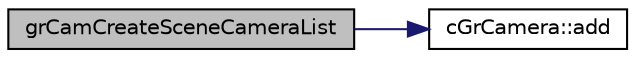 digraph "grCamCreateSceneCameraList"
{
  edge [fontname="Helvetica",fontsize="10",labelfontname="Helvetica",labelfontsize="10"];
  node [fontname="Helvetica",fontsize="10",shape=record];
  rankdir="LR";
  Node1 [label="grCamCreateSceneCameraList",height=0.2,width=0.4,color="black", fillcolor="grey75", style="filled", fontcolor="black"];
  Node1 -> Node2 [color="midnightblue",fontsize="10",style="solid",fontname="Helvetica"];
  Node2 [label="cGrCamera::add",height=0.2,width=0.4,color="black", fillcolor="white", style="filled",URL="$classc_gr_camera.html#a5e7a9f397fb26dc92a49dfdf6608e150"];
}
